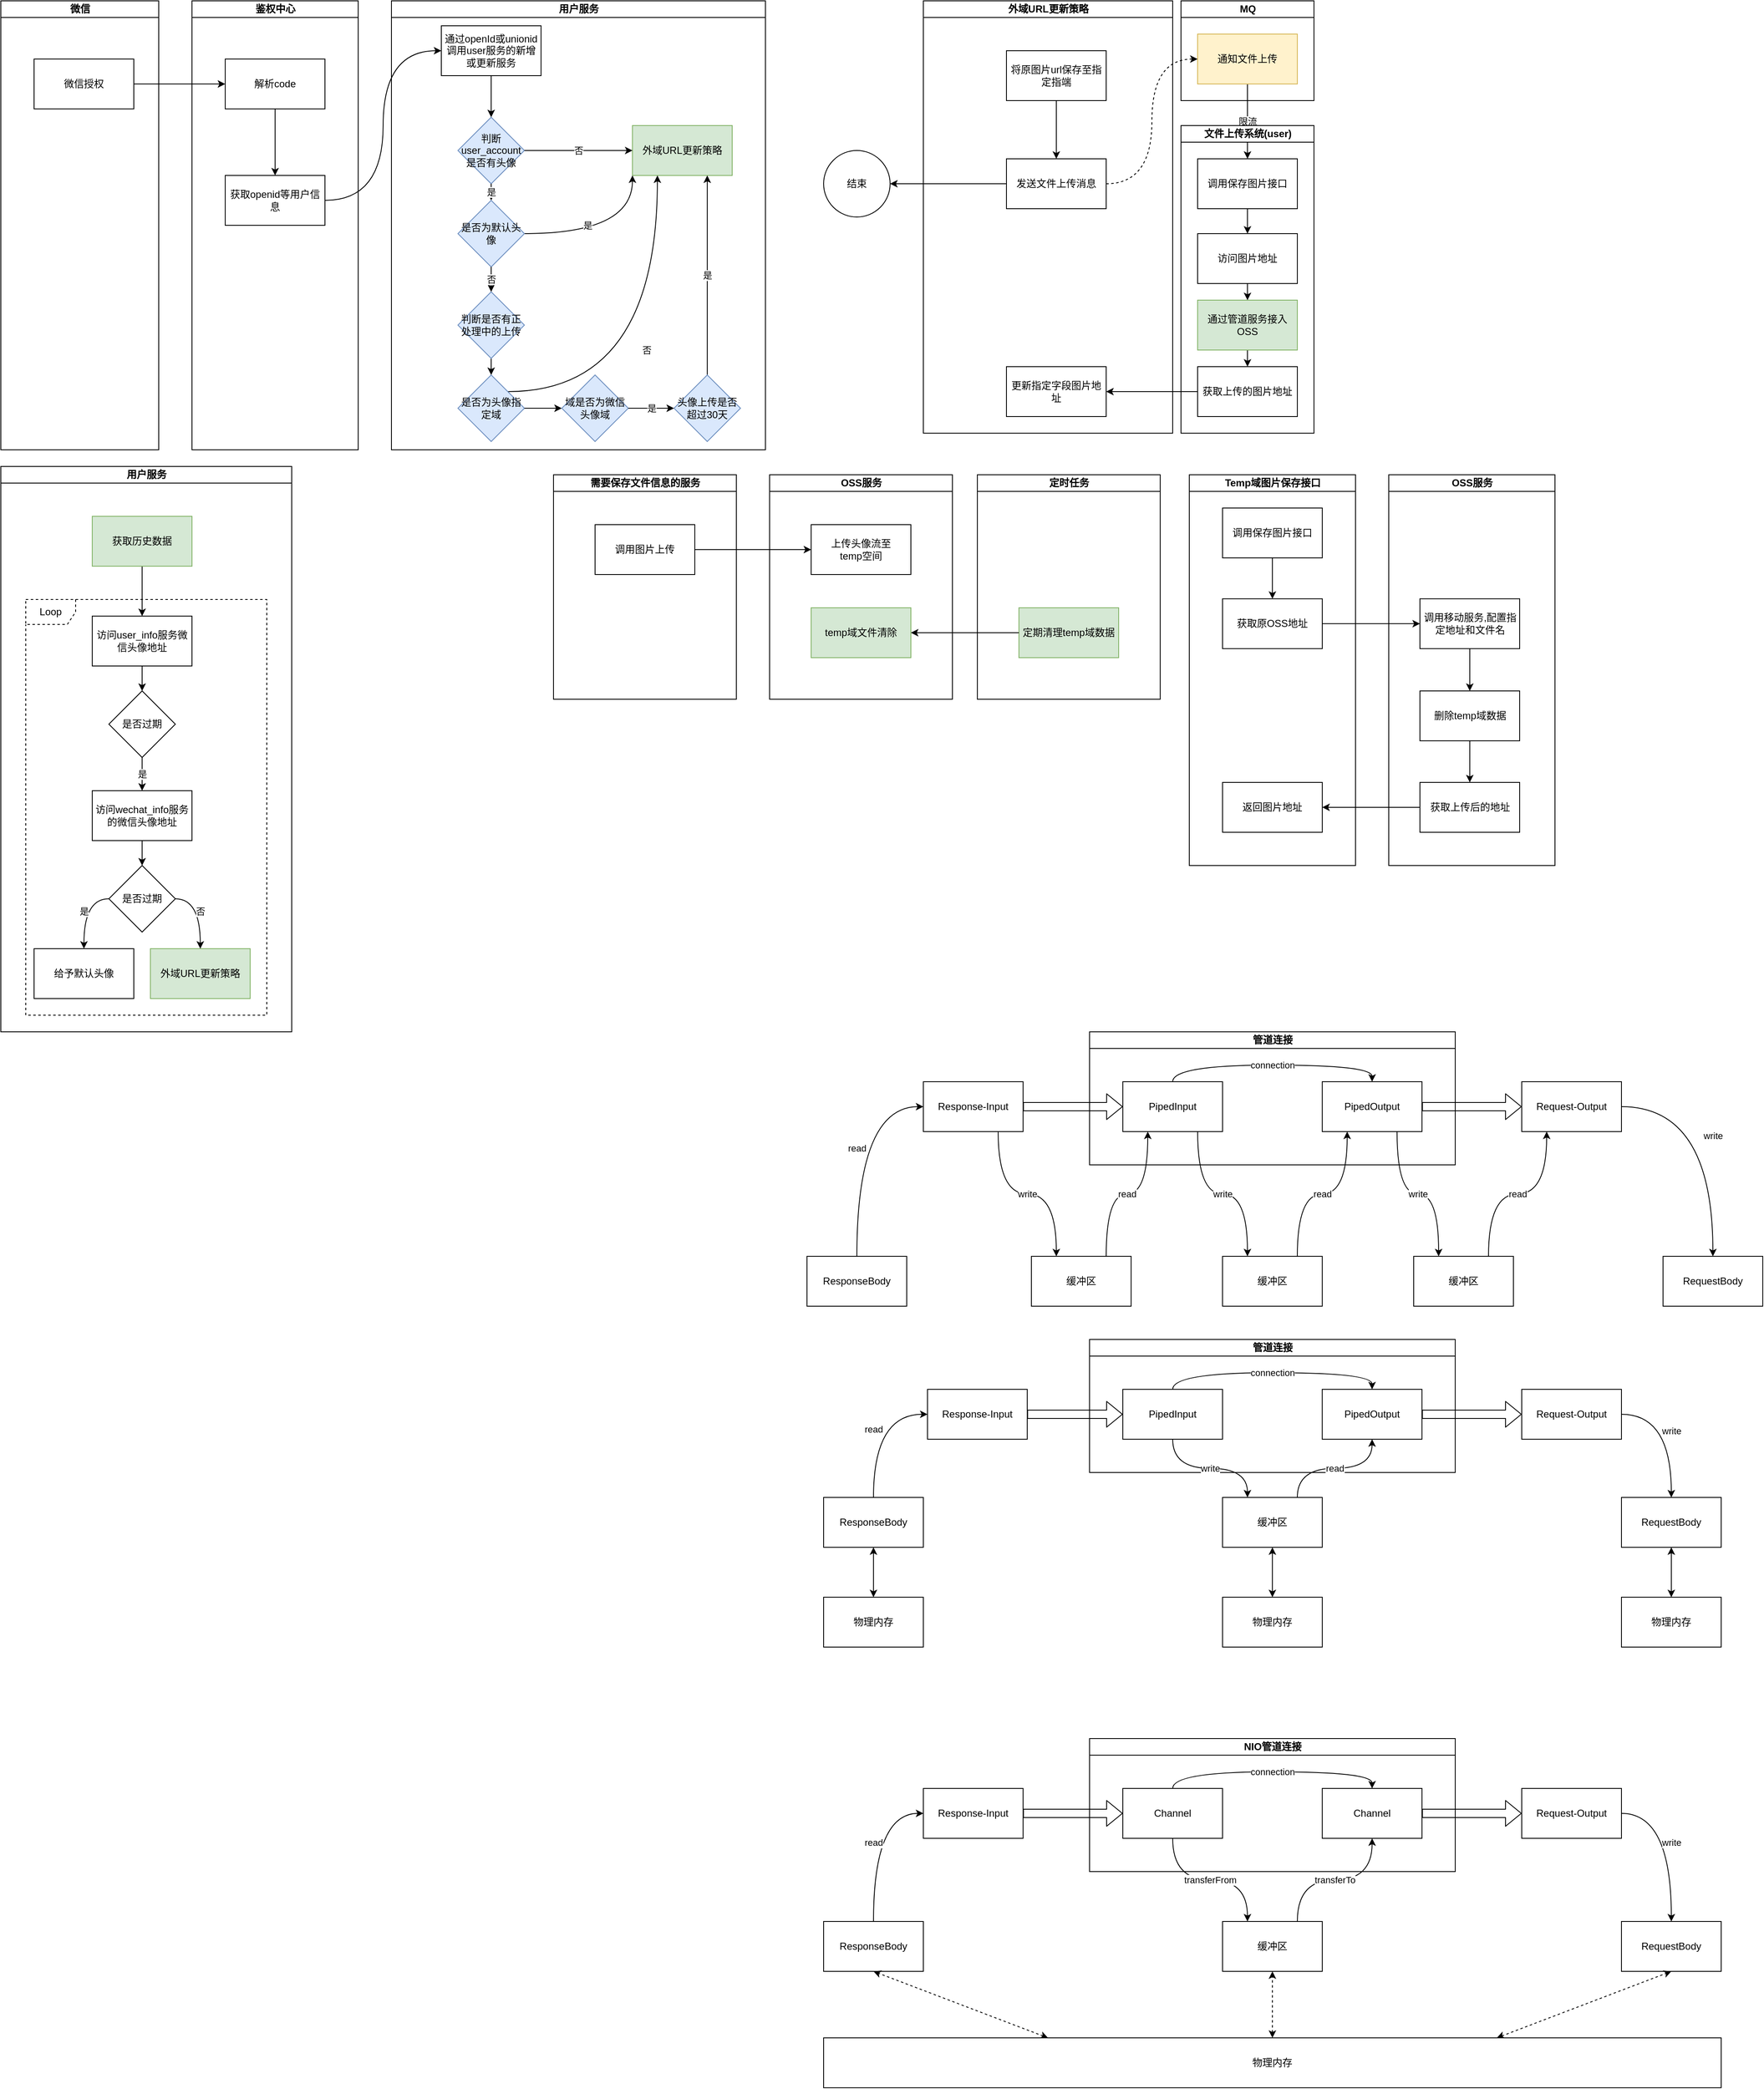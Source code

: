 <mxfile version="12.4.3" type="github" pages="1">
  <diagram id="5QiOQKNCq6tEFeVftK_o" name="第 1 页">
    <mxGraphModel dx="2013" dy="872" grid="1" gridSize="10" guides="1" tooltips="1" connect="1" arrows="1" fold="1" page="1" pageScale="1" pageWidth="1400" pageHeight="850" math="0" shadow="0">
      <root>
        <mxCell id="0"/>
        <mxCell id="1" parent="0"/>
        <mxCell id="8ZZjffh4FhQhodE5l19A-6" style="edgeStyle=orthogonalEdgeStyle;orthogonalLoop=1;jettySize=auto;html=1;exitX=1;exitY=0.5;exitDx=0;exitDy=0;curved=1;" parent="1" source="8ZZjffh4FhQhodE5l19A-4" target="8ZZjffh4FhQhodE5l19A-5" edge="1">
          <mxGeometry relative="1" as="geometry"/>
        </mxCell>
        <mxCell id="8ZZjffh4FhQhodE5l19A-26" value="微信" style="swimlane;html=1;startSize=20;horizontal=1;containerType=tree;" parent="1" vertex="1">
          <mxGeometry x="450" y="70" width="190" height="540" as="geometry"/>
        </mxCell>
        <mxCell id="8ZZjffh4FhQhodE5l19A-4" value="微信授权" style="rounded=0;whiteSpace=wrap;html=1;" parent="8ZZjffh4FhQhodE5l19A-26" vertex="1">
          <mxGeometry x="40" y="70" width="120" height="60" as="geometry"/>
        </mxCell>
        <mxCell id="8ZZjffh4FhQhodE5l19A-27" value="鉴权中心" style="swimlane;html=1;startSize=20;horizontal=1;containerType=tree;" parent="1" vertex="1">
          <mxGeometry x="680" y="70" width="200" height="540" as="geometry"/>
        </mxCell>
        <mxCell id="8ZZjffh4FhQhodE5l19A-5" value="解析code" style="rounded=0;whiteSpace=wrap;html=1;" parent="8ZZjffh4FhQhodE5l19A-27" vertex="1">
          <mxGeometry x="40" y="70" width="120" height="60" as="geometry"/>
        </mxCell>
        <mxCell id="8ZZjffh4FhQhodE5l19A-11" value="获取openid等用户信息" style="rounded=0;whiteSpace=wrap;html=1;" parent="8ZZjffh4FhQhodE5l19A-27" vertex="1">
          <mxGeometry x="40" y="210" width="120" height="60" as="geometry"/>
        </mxCell>
        <mxCell id="8ZZjffh4FhQhodE5l19A-12" value="" style="edgeStyle=orthogonalEdgeStyle;orthogonalLoop=1;jettySize=auto;html=1;curved=1;" parent="8ZZjffh4FhQhodE5l19A-27" source="8ZZjffh4FhQhodE5l19A-5" target="8ZZjffh4FhQhodE5l19A-11" edge="1">
          <mxGeometry relative="1" as="geometry"/>
        </mxCell>
        <mxCell id="8ZZjffh4FhQhodE5l19A-33" value="用户服务" style="swimlane;html=1;startSize=20;horizontal=1;containerType=tree;" parent="1" vertex="1">
          <mxGeometry x="920" y="70" width="450" height="540" as="geometry"/>
        </mxCell>
        <mxCell id="8ZZjffh4FhQhodE5l19A-10" value="通过openId或unionid调用user服务的新增或更新服务" style="rounded=0;whiteSpace=wrap;html=1;" parent="8ZZjffh4FhQhodE5l19A-33" vertex="1">
          <mxGeometry x="60" y="30" width="120" height="60" as="geometry"/>
        </mxCell>
        <mxCell id="8ZZjffh4FhQhodE5l19A-17" value="判断user_account是否有头像" style="rhombus;whiteSpace=wrap;html=1;fillColor=#dae8fc;strokeColor=#6c8ebf;" parent="8ZZjffh4FhQhodE5l19A-33" vertex="1">
          <mxGeometry x="80" y="140" width="80" height="80" as="geometry"/>
        </mxCell>
        <mxCell id="8ZZjffh4FhQhodE5l19A-18" value="" style="edgeStyle=orthogonalEdgeStyle;orthogonalLoop=1;jettySize=auto;html=1;curved=1;" parent="8ZZjffh4FhQhodE5l19A-33" source="8ZZjffh4FhQhodE5l19A-10" target="8ZZjffh4FhQhodE5l19A-17" edge="1">
          <mxGeometry relative="1" as="geometry">
            <mxPoint x="470" y="150" as="sourcePoint"/>
            <mxPoint x="470" y="230" as="targetPoint"/>
          </mxGeometry>
        </mxCell>
        <mxCell id="8ZZjffh4FhQhodE5l19A-19" value="外域URL更新策略" style="rounded=0;whiteSpace=wrap;html=1;fillColor=#d5e8d4;strokeColor=#82b366;" parent="8ZZjffh4FhQhodE5l19A-33" vertex="1">
          <mxGeometry x="290" y="150" width="120" height="60" as="geometry"/>
        </mxCell>
        <mxCell id="8ZZjffh4FhQhodE5l19A-20" value="否" style="edgeStyle=orthogonalEdgeStyle;orthogonalLoop=1;jettySize=auto;html=1;exitX=1;exitY=0.5;exitDx=0;exitDy=0;entryX=0;entryY=0.5;entryDx=0;entryDy=0;curved=1;" parent="8ZZjffh4FhQhodE5l19A-33" source="8ZZjffh4FhQhodE5l19A-17" target="8ZZjffh4FhQhodE5l19A-19" edge="1">
          <mxGeometry relative="1" as="geometry">
            <mxPoint x="580" y="340" as="targetPoint"/>
          </mxGeometry>
        </mxCell>
        <mxCell id="3Gr7L3NR13XdELTnvV_C-3" value="是" style="edgeStyle=orthogonalEdgeStyle;orthogonalLoop=1;jettySize=auto;html=1;curved=1;" edge="1" target="3Gr7L3NR13XdELTnvV_C-4" source="8ZZjffh4FhQhodE5l19A-17" parent="8ZZjffh4FhQhodE5l19A-33">
          <mxGeometry relative="1" as="geometry">
            <mxPoint x="1390" y="120" as="sourcePoint"/>
            <mxPoint x="470" y="230" as="targetPoint"/>
          </mxGeometry>
        </mxCell>
        <mxCell id="3Gr7L3NR13XdELTnvV_C-5" value="是" style="edgeStyle=orthogonalEdgeStyle;orthogonalLoop=1;jettySize=auto;html=1;exitX=1;exitY=0.5;exitDx=0;exitDy=0;entryX=0;entryY=1;entryDx=0;entryDy=0;curved=1;" edge="1" parent="8ZZjffh4FhQhodE5l19A-33" source="3Gr7L3NR13XdELTnvV_C-4" target="8ZZjffh4FhQhodE5l19A-19">
          <mxGeometry x="-0.238" y="10" relative="1" as="geometry">
            <mxPoint as="offset"/>
          </mxGeometry>
        </mxCell>
        <mxCell id="3Gr7L3NR13XdELTnvV_C-4" value="是否为默认头像" style="rhombus;whiteSpace=wrap;html=1;fillColor=#dae8fc;strokeColor=#6c8ebf;" vertex="1" parent="8ZZjffh4FhQhodE5l19A-33">
          <mxGeometry x="80" y="240" width="80" height="80" as="geometry"/>
        </mxCell>
        <mxCell id="3Gr7L3NR13XdELTnvV_C-8" value="否" style="edgeStyle=orthogonalEdgeStyle;curved=1;orthogonalLoop=1;jettySize=auto;html=1;exitX=1;exitY=0;exitDx=0;exitDy=0;entryX=0.25;entryY=1;entryDx=0;entryDy=0;" edge="1" parent="8ZZjffh4FhQhodE5l19A-33" source="3Gr7L3NR13XdELTnvV_C-7" target="8ZZjffh4FhQhodE5l19A-19">
          <mxGeometry x="-0.243" y="50" relative="1" as="geometry">
            <mxPoint as="offset"/>
          </mxGeometry>
        </mxCell>
        <mxCell id="3Gr7L3NR13XdELTnvV_C-7" value="是否为头像指定域" style="rhombus;whiteSpace=wrap;html=1;fillColor=#dae8fc;strokeColor=#6c8ebf;" vertex="1" parent="8ZZjffh4FhQhodE5l19A-33">
          <mxGeometry x="80" y="450" width="80" height="80" as="geometry"/>
        </mxCell>
        <mxCell id="3Gr7L3NR13XdELTnvV_C-9" value="" style="edgeStyle=orthogonalEdgeStyle;orthogonalLoop=1;jettySize=auto;html=1;curved=1;exitX=1;exitY=0.5;exitDx=0;exitDy=0;" edge="1" target="3Gr7L3NR13XdELTnvV_C-10" source="3Gr7L3NR13XdELTnvV_C-7" parent="8ZZjffh4FhQhodE5l19A-33">
          <mxGeometry relative="1" as="geometry">
            <mxPoint x="1390" y="410" as="sourcePoint"/>
            <mxPoint x="470" y="300" as="targetPoint"/>
          </mxGeometry>
        </mxCell>
        <mxCell id="3Gr7L3NR13XdELTnvV_C-10" value="域是否为微信头像域" style="rhombus;whiteSpace=wrap;html=1;fillColor=#dae8fc;strokeColor=#6c8ebf;" vertex="1" parent="8ZZjffh4FhQhodE5l19A-33">
          <mxGeometry x="205" y="450" width="80" height="80" as="geometry"/>
        </mxCell>
        <mxCell id="3Gr7L3NR13XdELTnvV_C-36" value="是" style="edgeStyle=orthogonalEdgeStyle;curved=1;orthogonalLoop=1;jettySize=auto;html=1;exitX=0.5;exitY=0;exitDx=0;exitDy=0;entryX=0.75;entryY=1;entryDx=0;entryDy=0;" edge="1" parent="8ZZjffh4FhQhodE5l19A-33" source="3Gr7L3NR13XdELTnvV_C-34" target="8ZZjffh4FhQhodE5l19A-19">
          <mxGeometry relative="1" as="geometry"/>
        </mxCell>
        <mxCell id="3Gr7L3NR13XdELTnvV_C-34" value="头像上传是否超过30天" style="rhombus;whiteSpace=wrap;html=1;fillColor=#dae8fc;strokeColor=#6c8ebf;" vertex="1" parent="8ZZjffh4FhQhodE5l19A-33">
          <mxGeometry x="340" y="450" width="80" height="80" as="geometry"/>
        </mxCell>
        <mxCell id="3Gr7L3NR13XdELTnvV_C-35" value="是" style="edgeStyle=orthogonalEdgeStyle;orthogonalLoop=1;jettySize=auto;html=1;curved=1;exitX=1;exitY=0.5;exitDx=0;exitDy=0;" edge="1" parent="8ZZjffh4FhQhodE5l19A-33" source="3Gr7L3NR13XdELTnvV_C-10" target="3Gr7L3NR13XdELTnvV_C-34">
          <mxGeometry relative="1" as="geometry">
            <mxPoint x="470" y="410" as="sourcePoint"/>
            <mxPoint x="490" y="410" as="targetPoint"/>
          </mxGeometry>
        </mxCell>
        <mxCell id="3Gr7L3NR13XdELTnvV_C-149" style="edgeStyle=orthogonalEdgeStyle;curved=1;orthogonalLoop=1;jettySize=auto;html=1;exitX=0.5;exitY=1;exitDx=0;exitDy=0;entryX=0.5;entryY=0;entryDx=0;entryDy=0;" edge="1" parent="8ZZjffh4FhQhodE5l19A-33" source="3Gr7L3NR13XdELTnvV_C-146" target="3Gr7L3NR13XdELTnvV_C-7">
          <mxGeometry relative="1" as="geometry"/>
        </mxCell>
        <mxCell id="3Gr7L3NR13XdELTnvV_C-146" value="判断是否有正处理中的上传" style="rhombus;whiteSpace=wrap;html=1;fillColor=#dae8fc;strokeColor=#6c8ebf;" vertex="1" parent="8ZZjffh4FhQhodE5l19A-33">
          <mxGeometry x="80" y="350" width="80" height="80" as="geometry"/>
        </mxCell>
        <mxCell id="3Gr7L3NR13XdELTnvV_C-148" value="否" style="edgeStyle=orthogonalEdgeStyle;orthogonalLoop=1;jettySize=auto;html=1;curved=1;" edge="1" parent="8ZZjffh4FhQhodE5l19A-33" source="3Gr7L3NR13XdELTnvV_C-4" target="3Gr7L3NR13XdELTnvV_C-146">
          <mxGeometry relative="1" as="geometry">
            <mxPoint x="1040.0" y="400.0" as="sourcePoint"/>
            <mxPoint x="1040.0" y="460" as="targetPoint"/>
          </mxGeometry>
        </mxCell>
        <mxCell id="8ZZjffh4FhQhodE5l19A-13" style="edgeStyle=orthogonalEdgeStyle;orthogonalLoop=1;jettySize=auto;html=1;exitX=1;exitY=0.5;exitDx=0;exitDy=0;curved=1;entryX=0;entryY=0.5;entryDx=0;entryDy=0;" parent="1" source="8ZZjffh4FhQhodE5l19A-11" target="8ZZjffh4FhQhodE5l19A-10" edge="1">
          <mxGeometry relative="1" as="geometry"/>
        </mxCell>
        <mxCell id="8ZZjffh4FhQhodE5l19A-45" value="用户服务" style="swimlane;html=1;startSize=20;horizontal=1;containerType=tree;" parent="1" vertex="1">
          <mxGeometry x="450" y="630" width="350" height="680" as="geometry"/>
        </mxCell>
        <mxCell id="8ZZjffh4FhQhodE5l19A-64" value="Loop" style="shape=umlFrame;whiteSpace=wrap;html=1;dashed=1;" parent="8ZZjffh4FhQhodE5l19A-45" vertex="1">
          <mxGeometry x="30" y="160" width="290" height="500" as="geometry"/>
        </mxCell>
        <mxCell id="8ZZjffh4FhQhodE5l19A-50" style="edgeStyle=orthogonalEdgeStyle;curved=1;orthogonalLoop=1;jettySize=auto;html=1;exitX=0.5;exitY=1;exitDx=0;exitDy=0;entryX=0.5;entryY=0;entryDx=0;entryDy=0;" parent="8ZZjffh4FhQhodE5l19A-45" source="8ZZjffh4FhQhodE5l19A-46" target="8ZZjffh4FhQhodE5l19A-47" edge="1">
          <mxGeometry relative="1" as="geometry"/>
        </mxCell>
        <mxCell id="8ZZjffh4FhQhodE5l19A-46" value="获取历史数据" style="rounded=0;whiteSpace=wrap;html=1;fillColor=#d5e8d4;strokeColor=#82b366;" parent="8ZZjffh4FhQhodE5l19A-45" vertex="1">
          <mxGeometry x="110" y="60" width="120" height="60" as="geometry"/>
        </mxCell>
        <mxCell id="8ZZjffh4FhQhodE5l19A-49" style="edgeStyle=orthogonalEdgeStyle;curved=1;orthogonalLoop=1;jettySize=auto;html=1;exitX=0.5;exitY=1;exitDx=0;exitDy=0;entryX=0.5;entryY=0;entryDx=0;entryDy=0;" parent="8ZZjffh4FhQhodE5l19A-45" source="8ZZjffh4FhQhodE5l19A-47" target="8ZZjffh4FhQhodE5l19A-48" edge="1">
          <mxGeometry relative="1" as="geometry"/>
        </mxCell>
        <mxCell id="8ZZjffh4FhQhodE5l19A-47" value="访问user_info服务微信头像地址" style="rounded=0;whiteSpace=wrap;html=1;" parent="8ZZjffh4FhQhodE5l19A-45" vertex="1">
          <mxGeometry x="110" y="180" width="120" height="60" as="geometry"/>
        </mxCell>
        <mxCell id="8ZZjffh4FhQhodE5l19A-75" value="是" style="edgeStyle=orthogonalEdgeStyle;curved=1;orthogonalLoop=1;jettySize=auto;html=1;exitX=0.5;exitY=1;exitDx=0;exitDy=0;entryX=0.5;entryY=0;entryDx=0;entryDy=0;" parent="8ZZjffh4FhQhodE5l19A-45" source="8ZZjffh4FhQhodE5l19A-48" target="8ZZjffh4FhQhodE5l19A-74" edge="1">
          <mxGeometry relative="1" as="geometry"/>
        </mxCell>
        <mxCell id="8ZZjffh4FhQhodE5l19A-48" value="是否过期" style="rhombus;whiteSpace=wrap;html=1;" parent="8ZZjffh4FhQhodE5l19A-45" vertex="1">
          <mxGeometry x="130" y="270" width="80" height="80" as="geometry"/>
        </mxCell>
        <mxCell id="8ZZjffh4FhQhodE5l19A-78" value="是" style="edgeStyle=orthogonalEdgeStyle;curved=1;orthogonalLoop=1;jettySize=auto;html=1;exitX=0;exitY=0.5;exitDx=0;exitDy=0;" parent="8ZZjffh4FhQhodE5l19A-45" source="8ZZjffh4FhQhodE5l19A-71" target="8ZZjffh4FhQhodE5l19A-77" edge="1">
          <mxGeometry relative="1" as="geometry"/>
        </mxCell>
        <mxCell id="8ZZjffh4FhQhodE5l19A-71" value="&lt;span style=&quot;white-space: normal&quot;&gt;是否过期&lt;/span&gt;" style="rhombus;whiteSpace=wrap;html=1;" parent="8ZZjffh4FhQhodE5l19A-45" vertex="1">
          <mxGeometry x="130" y="480" width="80" height="80" as="geometry"/>
        </mxCell>
        <mxCell id="8ZZjffh4FhQhodE5l19A-76" style="edgeStyle=orthogonalEdgeStyle;curved=1;orthogonalLoop=1;jettySize=auto;html=1;exitX=0.5;exitY=1;exitDx=0;exitDy=0;entryX=0.5;entryY=0;entryDx=0;entryDy=0;" parent="8ZZjffh4FhQhodE5l19A-45" source="8ZZjffh4FhQhodE5l19A-74" target="8ZZjffh4FhQhodE5l19A-71" edge="1">
          <mxGeometry relative="1" as="geometry"/>
        </mxCell>
        <mxCell id="8ZZjffh4FhQhodE5l19A-74" value="访问wechat_info服务的微信头像地址" style="rounded=0;whiteSpace=wrap;html=1;" parent="8ZZjffh4FhQhodE5l19A-45" vertex="1">
          <mxGeometry x="110" y="390" width="120" height="60" as="geometry"/>
        </mxCell>
        <mxCell id="8ZZjffh4FhQhodE5l19A-77" value="给予默认头像" style="rounded=0;whiteSpace=wrap;html=1;" parent="8ZZjffh4FhQhodE5l19A-45" vertex="1">
          <mxGeometry x="40" y="580" width="120" height="60" as="geometry"/>
        </mxCell>
        <mxCell id="8ZZjffh4FhQhodE5l19A-80" value="外域URL更新策略" style="rounded=0;whiteSpace=wrap;html=1;fillColor=#d5e8d4;strokeColor=#82b366;" parent="8ZZjffh4FhQhodE5l19A-45" vertex="1">
          <mxGeometry x="180" y="580" width="120" height="60" as="geometry"/>
        </mxCell>
        <mxCell id="8ZZjffh4FhQhodE5l19A-79" value="否" style="edgeStyle=orthogonalEdgeStyle;curved=1;orthogonalLoop=1;jettySize=auto;html=1;exitX=1;exitY=0.5;exitDx=0;exitDy=0;" parent="8ZZjffh4FhQhodE5l19A-45" source="8ZZjffh4FhQhodE5l19A-71" target="8ZZjffh4FhQhodE5l19A-80" edge="1">
          <mxGeometry relative="1" as="geometry"/>
        </mxCell>
        <mxCell id="8ZZjffh4FhQhodE5l19A-86" style="edgeStyle=orthogonalEdgeStyle;curved=1;orthogonalLoop=1;jettySize=auto;html=1;exitX=1;exitY=0.5;exitDx=0;exitDy=0;entryX=0;entryY=0.5;entryDx=0;entryDy=0;" parent="1" source="8ZZjffh4FhQhodE5l19A-82" target="8ZZjffh4FhQhodE5l19A-83" edge="1">
          <mxGeometry relative="1" as="geometry"/>
        </mxCell>
        <mxCell id="8ZZjffh4FhQhodE5l19A-99" value="需要保存文件信息的服务" style="swimlane;html=1;startSize=20;horizontal=1;containerType=tree;" parent="1" vertex="1">
          <mxGeometry x="1115" y="640" width="220" height="270" as="geometry"/>
        </mxCell>
        <mxCell id="8ZZjffh4FhQhodE5l19A-82" value="调用图片上传" style="rounded=0;whiteSpace=wrap;html=1;" parent="8ZZjffh4FhQhodE5l19A-99" vertex="1">
          <mxGeometry x="50" y="60" width="120" height="60" as="geometry"/>
        </mxCell>
        <mxCell id="8ZZjffh4FhQhodE5l19A-100" value="OSS服务" style="swimlane;html=1;startSize=20;horizontal=1;containerType=tree;" parent="1" vertex="1">
          <mxGeometry x="1375" y="640" width="220" height="270" as="geometry"/>
        </mxCell>
        <mxCell id="8ZZjffh4FhQhodE5l19A-83" value="上传头像流至&lt;br&gt;temp空间" style="rounded=0;whiteSpace=wrap;html=1;" parent="8ZZjffh4FhQhodE5l19A-100" vertex="1">
          <mxGeometry x="50" y="60" width="120" height="60" as="geometry"/>
        </mxCell>
        <mxCell id="8ZZjffh4FhQhodE5l19A-103" value="temp域文件清除" style="rounded=0;whiteSpace=wrap;html=1;fillColor=#d5e8d4;strokeColor=#82b366;" parent="8ZZjffh4FhQhodE5l19A-100" vertex="1">
          <mxGeometry x="50" y="160" width="120" height="60" as="geometry"/>
        </mxCell>
        <mxCell id="8ZZjffh4FhQhodE5l19A-101" value="定时任务" style="swimlane;html=1;startSize=20;horizontal=1;containerType=tree;" parent="1" vertex="1">
          <mxGeometry x="1625" y="640" width="220" height="270" as="geometry"/>
        </mxCell>
        <mxCell id="8ZZjffh4FhQhodE5l19A-98" value="定期清理temp域数据" style="rounded=0;whiteSpace=wrap;html=1;fillColor=#d5e8d4;strokeColor=#82b366;" parent="8ZZjffh4FhQhodE5l19A-101" vertex="1">
          <mxGeometry x="50" y="160" width="120" height="60" as="geometry"/>
        </mxCell>
        <mxCell id="8ZZjffh4FhQhodE5l19A-104" style="edgeStyle=orthogonalEdgeStyle;curved=1;orthogonalLoop=1;jettySize=auto;html=1;exitX=0;exitY=0.5;exitDx=0;exitDy=0;entryX=1;entryY=0.5;entryDx=0;entryDy=0;" parent="1" source="8ZZjffh4FhQhodE5l19A-98" target="8ZZjffh4FhQhodE5l19A-103" edge="1">
          <mxGeometry relative="1" as="geometry"/>
        </mxCell>
        <mxCell id="8ZZjffh4FhQhodE5l19A-118" value="write" style="edgeStyle=orthogonalEdgeStyle;curved=1;orthogonalLoop=1;jettySize=auto;html=1;entryX=0.25;entryY=0;entryDx=0;entryDy=0;exitX=0.75;exitY=1;exitDx=0;exitDy=0;" parent="1" source="8ZZjffh4FhQhodE5l19A-105" target="8ZZjffh4FhQhodE5l19A-117" edge="1">
          <mxGeometry relative="1" as="geometry">
            <mxPoint x="1671" y="1420" as="sourcePoint"/>
          </mxGeometry>
        </mxCell>
        <mxCell id="8ZZjffh4FhQhodE5l19A-105" value="Response-Input" style="rounded=0;whiteSpace=wrap;html=1;" parent="1" vertex="1">
          <mxGeometry x="1560" y="1370" width="120" height="60" as="geometry"/>
        </mxCell>
        <mxCell id="8ZZjffh4FhQhodE5l19A-127" value="write" style="edgeStyle=orthogonalEdgeStyle;curved=1;orthogonalLoop=1;jettySize=auto;html=1;exitX=1;exitY=0.5;exitDx=0;exitDy=0;" parent="1" source="8ZZjffh4FhQhodE5l19A-108" target="8ZZjffh4FhQhodE5l19A-126" edge="1">
          <mxGeometry relative="1" as="geometry"/>
        </mxCell>
        <mxCell id="8ZZjffh4FhQhodE5l19A-108" value="Request-Output" style="rounded=0;whiteSpace=wrap;html=1;" parent="1" vertex="1">
          <mxGeometry x="2280" y="1370" width="120" height="60" as="geometry"/>
        </mxCell>
        <mxCell id="8ZZjffh4FhQhodE5l19A-110" value="管道连接" style="swimlane;html=1;startSize=20;horizontal=1;containerType=tree;" parent="1" vertex="1">
          <mxGeometry x="1760" y="1310" width="440" height="160" as="geometry"/>
        </mxCell>
        <mxCell id="8ZZjffh4FhQhodE5l19A-107" value="PipedOutput" style="rounded=0;whiteSpace=wrap;html=1;" parent="8ZZjffh4FhQhodE5l19A-110" vertex="1">
          <mxGeometry x="279.97" y="60" width="120" height="60" as="geometry"/>
        </mxCell>
        <mxCell id="8ZZjffh4FhQhodE5l19A-106" value="PipedInput" style="rounded=0;whiteSpace=wrap;html=1;" parent="8ZZjffh4FhQhodE5l19A-110" vertex="1">
          <mxGeometry x="40.03" y="60" width="120" height="60" as="geometry"/>
        </mxCell>
        <mxCell id="8ZZjffh4FhQhodE5l19A-109" value="connection" style="edgeStyle=orthogonalEdgeStyle;curved=1;orthogonalLoop=1;jettySize=auto;html=1;exitX=0.5;exitY=0;exitDx=0;exitDy=0;entryX=0.5;entryY=0;entryDx=0;entryDy=0;" parent="8ZZjffh4FhQhodE5l19A-110" source="8ZZjffh4FhQhodE5l19A-106" target="8ZZjffh4FhQhodE5l19A-107" edge="1">
          <mxGeometry relative="1" as="geometry"/>
        </mxCell>
        <mxCell id="8ZZjffh4FhQhodE5l19A-116" value="read" style="edgeStyle=orthogonalEdgeStyle;curved=1;orthogonalLoop=1;jettySize=auto;html=1;exitX=0.5;exitY=0;exitDx=0;exitDy=0;entryX=0;entryY=0.5;entryDx=0;entryDy=0;" parent="1" source="8ZZjffh4FhQhodE5l19A-115" target="8ZZjffh4FhQhodE5l19A-105" edge="1">
          <mxGeometry relative="1" as="geometry"/>
        </mxCell>
        <mxCell id="8ZZjffh4FhQhodE5l19A-115" value="ResponseBody" style="rounded=0;whiteSpace=wrap;html=1;" parent="1" vertex="1">
          <mxGeometry x="1420" y="1580" width="120" height="60" as="geometry"/>
        </mxCell>
        <mxCell id="8ZZjffh4FhQhodE5l19A-119" value="read" style="edgeStyle=orthogonalEdgeStyle;curved=1;orthogonalLoop=1;jettySize=auto;html=1;exitX=0.75;exitY=0;exitDx=0;exitDy=0;entryX=0.25;entryY=1;entryDx=0;entryDy=0;" parent="1" source="8ZZjffh4FhQhodE5l19A-117" target="8ZZjffh4FhQhodE5l19A-106" edge="1">
          <mxGeometry relative="1" as="geometry"/>
        </mxCell>
        <mxCell id="8ZZjffh4FhQhodE5l19A-117" value="缓冲区" style="rounded=0;whiteSpace=wrap;html=1;" parent="1" vertex="1">
          <mxGeometry x="1690" y="1580" width="120" height="60" as="geometry"/>
        </mxCell>
        <mxCell id="8ZZjffh4FhQhodE5l19A-122" value="read" style="edgeStyle=orthogonalEdgeStyle;curved=1;orthogonalLoop=1;jettySize=auto;html=1;exitX=0.75;exitY=0;exitDx=0;exitDy=0;entryX=0.25;entryY=1;entryDx=0;entryDy=0;" parent="1" source="8ZZjffh4FhQhodE5l19A-120" target="8ZZjffh4FhQhodE5l19A-107" edge="1">
          <mxGeometry relative="1" as="geometry"/>
        </mxCell>
        <mxCell id="8ZZjffh4FhQhodE5l19A-120" value="缓冲区" style="rounded=0;whiteSpace=wrap;html=1;" parent="1" vertex="1">
          <mxGeometry x="1919.97" y="1580" width="120" height="60" as="geometry"/>
        </mxCell>
        <mxCell id="8ZZjffh4FhQhodE5l19A-121" value="write" style="edgeStyle=orthogonalEdgeStyle;curved=1;orthogonalLoop=1;jettySize=auto;html=1;exitX=0.75;exitY=1;exitDx=0;exitDy=0;entryX=0.25;entryY=0;entryDx=0;entryDy=0;" parent="1" source="8ZZjffh4FhQhodE5l19A-106" target="8ZZjffh4FhQhodE5l19A-120" edge="1">
          <mxGeometry relative="1" as="geometry"/>
        </mxCell>
        <mxCell id="8ZZjffh4FhQhodE5l19A-125" value="read" style="edgeStyle=orthogonalEdgeStyle;curved=1;orthogonalLoop=1;jettySize=auto;html=1;exitX=0.75;exitY=0;exitDx=0;exitDy=0;entryX=0.25;entryY=1;entryDx=0;entryDy=0;" parent="1" source="8ZZjffh4FhQhodE5l19A-123" target="8ZZjffh4FhQhodE5l19A-108" edge="1">
          <mxGeometry relative="1" as="geometry"/>
        </mxCell>
        <mxCell id="8ZZjffh4FhQhodE5l19A-123" value="缓冲区" style="rounded=0;whiteSpace=wrap;html=1;" parent="1" vertex="1">
          <mxGeometry x="2150" y="1580" width="120" height="60" as="geometry"/>
        </mxCell>
        <mxCell id="8ZZjffh4FhQhodE5l19A-124" value="write" style="edgeStyle=orthogonalEdgeStyle;curved=1;orthogonalLoop=1;jettySize=auto;html=1;exitX=0.75;exitY=1;exitDx=0;exitDy=0;entryX=0.25;entryY=0;entryDx=0;entryDy=0;" parent="1" source="8ZZjffh4FhQhodE5l19A-107" target="8ZZjffh4FhQhodE5l19A-123" edge="1">
          <mxGeometry relative="1" as="geometry"/>
        </mxCell>
        <mxCell id="8ZZjffh4FhQhodE5l19A-126" value="RequestBody" style="rounded=0;whiteSpace=wrap;html=1;" parent="1" vertex="1">
          <mxGeometry x="2450" y="1580" width="120" height="60" as="geometry"/>
        </mxCell>
        <mxCell id="8ZZjffh4FhQhodE5l19A-130" value="" style="shape=flexArrow;endArrow=classic;html=1;exitX=1;exitY=0.5;exitDx=0;exitDy=0;" parent="1" source="8ZZjffh4FhQhodE5l19A-105" target="8ZZjffh4FhQhodE5l19A-106" edge="1">
          <mxGeometry width="50" height="50" relative="1" as="geometry">
            <mxPoint x="1590" y="1310" as="sourcePoint"/>
            <mxPoint x="1640" y="1260" as="targetPoint"/>
          </mxGeometry>
        </mxCell>
        <mxCell id="8ZZjffh4FhQhodE5l19A-132" value="" style="shape=flexArrow;endArrow=classic;html=1;exitX=1;exitY=0.5;exitDx=0;exitDy=0;entryX=0;entryY=0.5;entryDx=0;entryDy=0;" parent="1" source="8ZZjffh4FhQhodE5l19A-107" target="8ZZjffh4FhQhodE5l19A-108" edge="1">
          <mxGeometry width="50" height="50" relative="1" as="geometry">
            <mxPoint x="1670" y="1260" as="sourcePoint"/>
            <mxPoint x="1790.03" y="1260" as="targetPoint"/>
          </mxGeometry>
        </mxCell>
        <mxCell id="8ZZjffh4FhQhodE5l19A-134" value="Response-Input" style="rounded=0;whiteSpace=wrap;html=1;" parent="1" vertex="1">
          <mxGeometry x="1565" y="1740" width="120" height="60" as="geometry"/>
        </mxCell>
        <mxCell id="8ZZjffh4FhQhodE5l19A-135" value="write" style="edgeStyle=orthogonalEdgeStyle;curved=1;orthogonalLoop=1;jettySize=auto;html=1;exitX=1;exitY=0.5;exitDx=0;exitDy=0;" parent="1" source="8ZZjffh4FhQhodE5l19A-136" target="8ZZjffh4FhQhodE5l19A-151" edge="1">
          <mxGeometry relative="1" as="geometry"/>
        </mxCell>
        <mxCell id="8ZZjffh4FhQhodE5l19A-136" value="Request-Output" style="rounded=0;whiteSpace=wrap;html=1;" parent="1" vertex="1">
          <mxGeometry x="2280" y="1740" width="120" height="60" as="geometry"/>
        </mxCell>
        <mxCell id="8ZZjffh4FhQhodE5l19A-137" value="管道连接" style="swimlane;html=1;startSize=20;horizontal=1;containerType=tree;" parent="1" vertex="1">
          <mxGeometry x="1759.97" y="1680" width="440" height="160" as="geometry"/>
        </mxCell>
        <mxCell id="8ZZjffh4FhQhodE5l19A-138" value="PipedOutput" style="rounded=0;whiteSpace=wrap;html=1;" parent="8ZZjffh4FhQhodE5l19A-137" vertex="1">
          <mxGeometry x="279.97" y="60" width="120" height="60" as="geometry"/>
        </mxCell>
        <mxCell id="8ZZjffh4FhQhodE5l19A-139" value="PipedInput" style="rounded=0;whiteSpace=wrap;html=1;" parent="8ZZjffh4FhQhodE5l19A-137" vertex="1">
          <mxGeometry x="40.03" y="60" width="120" height="60" as="geometry"/>
        </mxCell>
        <mxCell id="8ZZjffh4FhQhodE5l19A-140" value="connection" style="edgeStyle=orthogonalEdgeStyle;curved=1;orthogonalLoop=1;jettySize=auto;html=1;exitX=0.5;exitY=0;exitDx=0;exitDy=0;entryX=0.5;entryY=0;entryDx=0;entryDy=0;" parent="8ZZjffh4FhQhodE5l19A-137" source="8ZZjffh4FhQhodE5l19A-139" target="8ZZjffh4FhQhodE5l19A-138" edge="1">
          <mxGeometry relative="1" as="geometry"/>
        </mxCell>
        <mxCell id="8ZZjffh4FhQhodE5l19A-141" value="read" style="edgeStyle=orthogonalEdgeStyle;curved=1;orthogonalLoop=1;jettySize=auto;html=1;exitX=0.5;exitY=0;exitDx=0;exitDy=0;entryX=0;entryY=0.5;entryDx=0;entryDy=0;" parent="1" source="8ZZjffh4FhQhodE5l19A-142" target="8ZZjffh4FhQhodE5l19A-134" edge="1">
          <mxGeometry relative="1" as="geometry"/>
        </mxCell>
        <mxCell id="8ZZjffh4FhQhodE5l19A-142" value="ResponseBody" style="rounded=0;whiteSpace=wrap;html=1;" parent="1" vertex="1">
          <mxGeometry x="1440" y="1870" width="120" height="60" as="geometry"/>
        </mxCell>
        <mxCell id="8ZZjffh4FhQhodE5l19A-145" value="read" style="edgeStyle=orthogonalEdgeStyle;curved=1;orthogonalLoop=1;jettySize=auto;html=1;exitX=0.75;exitY=0;exitDx=0;exitDy=0;entryX=0.5;entryY=1;entryDx=0;entryDy=0;" parent="1" source="8ZZjffh4FhQhodE5l19A-146" target="8ZZjffh4FhQhodE5l19A-138" edge="1">
          <mxGeometry relative="1" as="geometry"/>
        </mxCell>
        <mxCell id="8ZZjffh4FhQhodE5l19A-146" value="缓冲区" style="rounded=0;whiteSpace=wrap;html=1;" parent="1" vertex="1">
          <mxGeometry x="1919.98" y="1870" width="120" height="60" as="geometry"/>
        </mxCell>
        <mxCell id="8ZZjffh4FhQhodE5l19A-147" value="write" style="edgeStyle=orthogonalEdgeStyle;curved=1;orthogonalLoop=1;jettySize=auto;html=1;exitX=0.5;exitY=1;exitDx=0;exitDy=0;entryX=0.25;entryY=0;entryDx=0;entryDy=0;" parent="1" source="8ZZjffh4FhQhodE5l19A-139" target="8ZZjffh4FhQhodE5l19A-146" edge="1">
          <mxGeometry relative="1" as="geometry"/>
        </mxCell>
        <mxCell id="8ZZjffh4FhQhodE5l19A-151" value="RequestBody" style="rounded=0;whiteSpace=wrap;html=1;" parent="1" vertex="1">
          <mxGeometry x="2400" y="1870" width="120" height="60" as="geometry"/>
        </mxCell>
        <mxCell id="8ZZjffh4FhQhodE5l19A-152" value="" style="shape=flexArrow;endArrow=classic;html=1;exitX=1;exitY=0.5;exitDx=0;exitDy=0;" parent="1" source="8ZZjffh4FhQhodE5l19A-134" target="8ZZjffh4FhQhodE5l19A-139" edge="1">
          <mxGeometry width="50" height="50" relative="1" as="geometry">
            <mxPoint x="1595" y="1680" as="sourcePoint"/>
            <mxPoint x="1645" y="1630" as="targetPoint"/>
          </mxGeometry>
        </mxCell>
        <mxCell id="8ZZjffh4FhQhodE5l19A-153" value="" style="shape=flexArrow;endArrow=classic;html=1;exitX=1;exitY=0.5;exitDx=0;exitDy=0;entryX=0;entryY=0.5;entryDx=0;entryDy=0;" parent="1" source="8ZZjffh4FhQhodE5l19A-138" target="8ZZjffh4FhQhodE5l19A-136" edge="1">
          <mxGeometry width="50" height="50" relative="1" as="geometry">
            <mxPoint x="1675" y="1630" as="sourcePoint"/>
            <mxPoint x="1795.03" y="1630" as="targetPoint"/>
          </mxGeometry>
        </mxCell>
        <mxCell id="8ZZjffh4FhQhodE5l19A-154" value="物理内存" style="rounded=0;whiteSpace=wrap;html=1;" parent="1" vertex="1">
          <mxGeometry x="1440" y="1990" width="120" height="60" as="geometry"/>
        </mxCell>
        <mxCell id="8ZZjffh4FhQhodE5l19A-155" value="&lt;span style=&quot;white-space: normal&quot;&gt;物理内存&lt;/span&gt;" style="rounded=0;whiteSpace=wrap;html=1;" parent="1" vertex="1">
          <mxGeometry x="1920.01" y="1990" width="120" height="60" as="geometry"/>
        </mxCell>
        <mxCell id="8ZZjffh4FhQhodE5l19A-156" value="&lt;span style=&quot;white-space: normal&quot;&gt;物理内存&lt;/span&gt;" style="rounded=0;whiteSpace=wrap;html=1;" parent="1" vertex="1">
          <mxGeometry x="2400" y="1990" width="120" height="60" as="geometry"/>
        </mxCell>
        <mxCell id="8ZZjffh4FhQhodE5l19A-158" value="" style="endArrow=classic;startArrow=classic;html=1;" parent="1" source="8ZZjffh4FhQhodE5l19A-155" target="8ZZjffh4FhQhodE5l19A-146" edge="1">
          <mxGeometry width="50" height="50" relative="1" as="geometry">
            <mxPoint x="1979.42" y="2030" as="sourcePoint"/>
            <mxPoint x="1979.42" y="1930" as="targetPoint"/>
          </mxGeometry>
        </mxCell>
        <mxCell id="8ZZjffh4FhQhodE5l19A-160" value="" style="endArrow=classic;startArrow=classic;html=1;entryX=0.5;entryY=1;entryDx=0;entryDy=0;" parent="1" source="8ZZjffh4FhQhodE5l19A-156" target="8ZZjffh4FhQhodE5l19A-151" edge="1">
          <mxGeometry width="50" height="50" relative="1" as="geometry">
            <mxPoint x="2289.434" y="2050" as="sourcePoint"/>
            <mxPoint x="2289.416" y="1950" as="targetPoint"/>
          </mxGeometry>
        </mxCell>
        <mxCell id="8ZZjffh4FhQhodE5l19A-161" value="" style="endArrow=classic;startArrow=classic;html=1;entryX=0.5;entryY=1;entryDx=0;entryDy=0;exitX=0.5;exitY=0;exitDx=0;exitDy=0;" parent="1" source="8ZZjffh4FhQhodE5l19A-154" target="8ZZjffh4FhQhodE5l19A-142" edge="1">
          <mxGeometry width="50" height="50" relative="1" as="geometry">
            <mxPoint x="1665" y="2020" as="sourcePoint"/>
            <mxPoint x="1715" y="1970" as="targetPoint"/>
          </mxGeometry>
        </mxCell>
        <mxCell id="8ZZjffh4FhQhodE5l19A-204" value="Response-Input" style="rounded=0;whiteSpace=wrap;html=1;" parent="1" vertex="1">
          <mxGeometry x="1560" y="2220" width="120" height="60" as="geometry"/>
        </mxCell>
        <mxCell id="8ZZjffh4FhQhodE5l19A-205" value="write" style="edgeStyle=orthogonalEdgeStyle;curved=1;orthogonalLoop=1;jettySize=auto;html=1;exitX=1;exitY=0.5;exitDx=0;exitDy=0;" parent="1" source="8ZZjffh4FhQhodE5l19A-206" target="8ZZjffh4FhQhodE5l19A-216" edge="1">
          <mxGeometry relative="1" as="geometry"/>
        </mxCell>
        <mxCell id="8ZZjffh4FhQhodE5l19A-206" value="Request-Output" style="rounded=0;whiteSpace=wrap;html=1;" parent="1" vertex="1">
          <mxGeometry x="2280" y="2220" width="120" height="60" as="geometry"/>
        </mxCell>
        <mxCell id="8ZZjffh4FhQhodE5l19A-207" value="NIO管道连接" style="swimlane;html=1;startSize=20;horizontal=1;containerType=tree;" parent="1" vertex="1">
          <mxGeometry x="1760" y="2160" width="440" height="160" as="geometry"/>
        </mxCell>
        <mxCell id="8ZZjffh4FhQhodE5l19A-208" value="Channel" style="rounded=0;whiteSpace=wrap;html=1;" parent="8ZZjffh4FhQhodE5l19A-207" vertex="1">
          <mxGeometry x="279.97" y="60" width="120" height="60" as="geometry"/>
        </mxCell>
        <mxCell id="8ZZjffh4FhQhodE5l19A-209" value="Channel" style="rounded=0;whiteSpace=wrap;html=1;" parent="8ZZjffh4FhQhodE5l19A-207" vertex="1">
          <mxGeometry x="40" y="60" width="120" height="60" as="geometry"/>
        </mxCell>
        <mxCell id="8ZZjffh4FhQhodE5l19A-210" value="connection" style="edgeStyle=orthogonalEdgeStyle;curved=1;orthogonalLoop=1;jettySize=auto;html=1;exitX=0.5;exitY=0;exitDx=0;exitDy=0;entryX=0.5;entryY=0;entryDx=0;entryDy=0;" parent="8ZZjffh4FhQhodE5l19A-207" source="8ZZjffh4FhQhodE5l19A-209" target="8ZZjffh4FhQhodE5l19A-208" edge="1">
          <mxGeometry relative="1" as="geometry"/>
        </mxCell>
        <mxCell id="8ZZjffh4FhQhodE5l19A-211" value="read" style="edgeStyle=orthogonalEdgeStyle;curved=1;orthogonalLoop=1;jettySize=auto;html=1;exitX=0.5;exitY=0;exitDx=0;exitDy=0;entryX=0;entryY=0.5;entryDx=0;entryDy=0;" parent="1" source="8ZZjffh4FhQhodE5l19A-212" target="8ZZjffh4FhQhodE5l19A-204" edge="1">
          <mxGeometry relative="1" as="geometry"/>
        </mxCell>
        <mxCell id="8ZZjffh4FhQhodE5l19A-212" value="ResponseBody" style="rounded=0;whiteSpace=wrap;html=1;" parent="1" vertex="1">
          <mxGeometry x="1440" y="2380" width="120" height="60" as="geometry"/>
        </mxCell>
        <mxCell id="8ZZjffh4FhQhodE5l19A-213" value="transferTo" style="edgeStyle=orthogonalEdgeStyle;curved=1;orthogonalLoop=1;jettySize=auto;html=1;exitX=0.75;exitY=0;exitDx=0;exitDy=0;entryX=0.5;entryY=1;entryDx=0;entryDy=0;" parent="1" source="8ZZjffh4FhQhodE5l19A-214" target="8ZZjffh4FhQhodE5l19A-208" edge="1">
          <mxGeometry relative="1" as="geometry"/>
        </mxCell>
        <mxCell id="8ZZjffh4FhQhodE5l19A-214" value="缓冲区" style="rounded=0;whiteSpace=wrap;html=1;" parent="1" vertex="1">
          <mxGeometry x="1920" y="2380" width="120" height="60" as="geometry"/>
        </mxCell>
        <mxCell id="8ZZjffh4FhQhodE5l19A-215" value="transferFrom" style="edgeStyle=orthogonalEdgeStyle;curved=1;orthogonalLoop=1;jettySize=auto;html=1;exitX=0.5;exitY=1;exitDx=0;exitDy=0;entryX=0.25;entryY=0;entryDx=0;entryDy=0;" parent="1" source="8ZZjffh4FhQhodE5l19A-209" target="8ZZjffh4FhQhodE5l19A-214" edge="1">
          <mxGeometry relative="1" as="geometry"/>
        </mxCell>
        <mxCell id="8ZZjffh4FhQhodE5l19A-216" value="RequestBody" style="rounded=0;whiteSpace=wrap;html=1;" parent="1" vertex="1">
          <mxGeometry x="2400" y="2380" width="120" height="60" as="geometry"/>
        </mxCell>
        <mxCell id="8ZZjffh4FhQhodE5l19A-217" value="" style="shape=flexArrow;endArrow=classic;html=1;exitX=1;exitY=0.5;exitDx=0;exitDy=0;" parent="1" source="8ZZjffh4FhQhodE5l19A-204" target="8ZZjffh4FhQhodE5l19A-209" edge="1">
          <mxGeometry width="50" height="50" relative="1" as="geometry">
            <mxPoint x="1600" y="2160" as="sourcePoint"/>
            <mxPoint x="1650" y="2110" as="targetPoint"/>
          </mxGeometry>
        </mxCell>
        <mxCell id="8ZZjffh4FhQhodE5l19A-218" value="" style="shape=flexArrow;endArrow=classic;html=1;exitX=1;exitY=0.5;exitDx=0;exitDy=0;entryX=0;entryY=0.5;entryDx=0;entryDy=0;" parent="1" source="8ZZjffh4FhQhodE5l19A-208" target="8ZZjffh4FhQhodE5l19A-206" edge="1">
          <mxGeometry width="50" height="50" relative="1" as="geometry">
            <mxPoint x="1680" y="2110" as="sourcePoint"/>
            <mxPoint x="1800.03" y="2110" as="targetPoint"/>
          </mxGeometry>
        </mxCell>
        <mxCell id="8ZZjffh4FhQhodE5l19A-222" value="" style="endArrow=classic;startArrow=classic;html=1;exitX=0.5;exitY=0;exitDx=0;exitDy=0;dashed=1;" parent="1" source="8ZZjffh4FhQhodE5l19A-226" target="8ZZjffh4FhQhodE5l19A-214" edge="1">
          <mxGeometry width="50" height="50" relative="1" as="geometry">
            <mxPoint x="1989.992" y="2500" as="sourcePoint"/>
            <mxPoint x="1989.41" y="2440" as="targetPoint"/>
          </mxGeometry>
        </mxCell>
        <mxCell id="8ZZjffh4FhQhodE5l19A-223" value="" style="endArrow=classic;startArrow=classic;html=1;entryX=0.5;entryY=1;entryDx=0;entryDy=0;exitX=0.75;exitY=0;exitDx=0;exitDy=0;dashed=1;" parent="1" source="8ZZjffh4FhQhodE5l19A-226" target="8ZZjffh4FhQhodE5l19A-216" edge="1">
          <mxGeometry width="50" height="50" relative="1" as="geometry">
            <mxPoint x="2520" y="2500" as="sourcePoint"/>
            <mxPoint x="2349.416" y="2460" as="targetPoint"/>
          </mxGeometry>
        </mxCell>
        <mxCell id="8ZZjffh4FhQhodE5l19A-224" value="" style="endArrow=classic;startArrow=classic;html=1;entryX=0.5;entryY=1;entryDx=0;entryDy=0;exitX=0.25;exitY=0;exitDx=0;exitDy=0;dashed=1;" parent="1" source="8ZZjffh4FhQhodE5l19A-226" target="8ZZjffh4FhQhodE5l19A-212" edge="1">
          <mxGeometry width="50" height="50" relative="1" as="geometry">
            <mxPoint x="1490.0" y="2500" as="sourcePoint"/>
            <mxPoint x="1705" y="2480" as="targetPoint"/>
          </mxGeometry>
        </mxCell>
        <mxCell id="8ZZjffh4FhQhodE5l19A-226" value="物理内存" style="rounded=0;whiteSpace=wrap;html=1;" parent="1" vertex="1">
          <mxGeometry x="1440" y="2520" width="1080" height="60" as="geometry"/>
        </mxCell>
        <mxCell id="8ZZjffh4FhQhodE5l19A-227" style="edgeStyle=orthogonalEdgeStyle;curved=1;orthogonalLoop=1;jettySize=auto;html=1;exitX=0.5;exitY=1;exitDx=0;exitDy=0;dashed=1;" parent="1" source="8ZZjffh4FhQhodE5l19A-204" target="8ZZjffh4FhQhodE5l19A-204" edge="1">
          <mxGeometry relative="1" as="geometry"/>
        </mxCell>
        <mxCell id="3Gr7L3NR13XdELTnvV_C-47" value="Temp域图片保存接口" style="swimlane;html=1;startSize=20;horizontal=1;containerType=tree;" vertex="1" parent="1">
          <mxGeometry x="1880" y="640" width="200" height="470" as="geometry"/>
        </mxCell>
        <mxCell id="3Gr7L3NR13XdELTnvV_C-48" value="返回图片地址" style="rounded=0;whiteSpace=wrap;html=1;" vertex="1" parent="3Gr7L3NR13XdELTnvV_C-47">
          <mxGeometry x="40" y="370" width="120" height="60" as="geometry"/>
        </mxCell>
        <mxCell id="3Gr7L3NR13XdELTnvV_C-49" value="调用保存图片接口" style="rounded=0;whiteSpace=wrap;html=1;" vertex="1" parent="3Gr7L3NR13XdELTnvV_C-47">
          <mxGeometry x="40" y="40" width="120" height="60" as="geometry"/>
        </mxCell>
        <mxCell id="3Gr7L3NR13XdELTnvV_C-55" value="获取原OSS地址" style="rounded=0;whiteSpace=wrap;html=1;" vertex="1" parent="3Gr7L3NR13XdELTnvV_C-47">
          <mxGeometry x="40" y="149.18" width="120" height="60" as="geometry"/>
        </mxCell>
        <mxCell id="3Gr7L3NR13XdELTnvV_C-56" style="edgeStyle=orthogonalEdgeStyle;curved=1;orthogonalLoop=1;jettySize=auto;html=1;exitX=0.5;exitY=1;exitDx=0;exitDy=0;entryX=0.5;entryY=0;entryDx=0;entryDy=0;" edge="1" parent="3Gr7L3NR13XdELTnvV_C-47" source="3Gr7L3NR13XdELTnvV_C-49" target="3Gr7L3NR13XdELTnvV_C-55">
          <mxGeometry relative="1" as="geometry"/>
        </mxCell>
        <mxCell id="3Gr7L3NR13XdELTnvV_C-51" value="OSS服务" style="swimlane;html=1;startSize=20;horizontal=1;containerType=tree;" vertex="1" parent="1">
          <mxGeometry x="2120" y="640" width="200" height="470" as="geometry"/>
        </mxCell>
        <mxCell id="3Gr7L3NR13XdELTnvV_C-67" style="edgeStyle=orthogonalEdgeStyle;curved=1;orthogonalLoop=1;jettySize=auto;html=1;exitX=0.5;exitY=1;exitDx=0;exitDy=0;entryX=0.5;entryY=0;entryDx=0;entryDy=0;" edge="1" parent="3Gr7L3NR13XdELTnvV_C-51" source="3Gr7L3NR13XdELTnvV_C-52" target="3Gr7L3NR13XdELTnvV_C-65">
          <mxGeometry relative="1" as="geometry"/>
        </mxCell>
        <mxCell id="3Gr7L3NR13XdELTnvV_C-52" value="&lt;span style=&quot;white-space: normal&quot;&gt;删除temp域数据&lt;br&gt;&lt;/span&gt;" style="rounded=0;whiteSpace=wrap;html=1;" vertex="1" parent="3Gr7L3NR13XdELTnvV_C-51">
          <mxGeometry x="37.5" y="260" width="120" height="60" as="geometry"/>
        </mxCell>
        <mxCell id="3Gr7L3NR13XdELTnvV_C-62" style="edgeStyle=orthogonalEdgeStyle;curved=1;orthogonalLoop=1;jettySize=auto;html=1;exitX=0.5;exitY=1;exitDx=0;exitDy=0;entryX=0.5;entryY=0;entryDx=0;entryDy=0;" edge="1" parent="3Gr7L3NR13XdELTnvV_C-51" source="3Gr7L3NR13XdELTnvV_C-59" target="3Gr7L3NR13XdELTnvV_C-52">
          <mxGeometry relative="1" as="geometry"/>
        </mxCell>
        <mxCell id="3Gr7L3NR13XdELTnvV_C-59" value="调用移动服务,配置指定地址和文件名" style="rounded=0;whiteSpace=wrap;html=1;" vertex="1" parent="3Gr7L3NR13XdELTnvV_C-51">
          <mxGeometry x="37.5" y="149.18" width="120" height="60" as="geometry"/>
        </mxCell>
        <mxCell id="3Gr7L3NR13XdELTnvV_C-65" value="获取上传后的地址" style="rounded=0;whiteSpace=wrap;html=1;" vertex="1" parent="3Gr7L3NR13XdELTnvV_C-51">
          <mxGeometry x="37.5" y="370" width="120" height="60" as="geometry"/>
        </mxCell>
        <mxCell id="3Gr7L3NR13XdELTnvV_C-68" style="edgeStyle=orthogonalEdgeStyle;curved=1;orthogonalLoop=1;jettySize=auto;html=1;exitX=0;exitY=0.5;exitDx=0;exitDy=0;entryX=1;entryY=0.5;entryDx=0;entryDy=0;" edge="1" parent="1" source="3Gr7L3NR13XdELTnvV_C-65" target="3Gr7L3NR13XdELTnvV_C-48">
          <mxGeometry relative="1" as="geometry"/>
        </mxCell>
        <mxCell id="3Gr7L3NR13XdELTnvV_C-61" style="edgeStyle=orthogonalEdgeStyle;curved=1;orthogonalLoop=1;jettySize=auto;html=1;exitX=1;exitY=0.5;exitDx=0;exitDy=0;entryX=0;entryY=0.5;entryDx=0;entryDy=0;" edge="1" parent="1" source="3Gr7L3NR13XdELTnvV_C-55" target="3Gr7L3NR13XdELTnvV_C-59">
          <mxGeometry relative="1" as="geometry"/>
        </mxCell>
        <mxCell id="3Gr7L3NR13XdELTnvV_C-107" value="限流" style="edgeStyle=orthogonalEdgeStyle;orthogonalLoop=1;jettySize=auto;html=1;exitX=0.5;exitY=1;exitDx=0;exitDy=0;curved=1;" edge="1" parent="1" source="3Gr7L3NR13XdELTnvV_C-126" target="3Gr7L3NR13XdELTnvV_C-77">
          <mxGeometry relative="1" as="geometry"/>
        </mxCell>
        <mxCell id="3Gr7L3NR13XdELTnvV_C-125" value="MQ" style="swimlane;html=1;startSize=20;horizontal=1;containerType=tree;" vertex="1" parent="1">
          <mxGeometry x="1870.01" y="70" width="160" height="120" as="geometry"/>
        </mxCell>
        <mxCell id="3Gr7L3NR13XdELTnvV_C-126" value="通知文件上传" style="rounded=0;whiteSpace=wrap;html=1;fillColor=#fff2cc;strokeColor=#d6b656;" vertex="1" parent="3Gr7L3NR13XdELTnvV_C-125">
          <mxGeometry x="20" y="40" width="120" height="60" as="geometry"/>
        </mxCell>
        <mxCell id="3Gr7L3NR13XdELTnvV_C-127" value="文件上传系统(user)" style="swimlane;html=1;startSize=20;horizontal=1;containerType=tree;" vertex="1" parent="1">
          <mxGeometry x="1870.01" y="220" width="160" height="370" as="geometry"/>
        </mxCell>
        <mxCell id="3Gr7L3NR13XdELTnvV_C-140" value="获取上传的图片地址" style="rounded=0;whiteSpace=wrap;html=1;" vertex="1" parent="3Gr7L3NR13XdELTnvV_C-127">
          <mxGeometry x="20" y="290" width="120" height="60" as="geometry"/>
        </mxCell>
        <mxCell id="3Gr7L3NR13XdELTnvV_C-77" value="调用保存图片接口" style="rounded=0;whiteSpace=wrap;html=1;" vertex="1" parent="3Gr7L3NR13XdELTnvV_C-127">
          <mxGeometry x="20" y="40" width="120" height="60" as="geometry"/>
        </mxCell>
        <mxCell id="3Gr7L3NR13XdELTnvV_C-78" value="访问图片地址" style="rounded=0;whiteSpace=wrap;html=1;" vertex="1" parent="3Gr7L3NR13XdELTnvV_C-127">
          <mxGeometry x="20" y="130" width="120" height="60" as="geometry"/>
        </mxCell>
        <mxCell id="3Gr7L3NR13XdELTnvV_C-150" style="edgeStyle=orthogonalEdgeStyle;curved=1;orthogonalLoop=1;jettySize=auto;html=1;exitX=0.5;exitY=1;exitDx=0;exitDy=0;entryX=0.5;entryY=0;entryDx=0;entryDy=0;" edge="1" parent="3Gr7L3NR13XdELTnvV_C-127" source="3Gr7L3NR13XdELTnvV_C-86" target="3Gr7L3NR13XdELTnvV_C-140">
          <mxGeometry relative="1" as="geometry"/>
        </mxCell>
        <mxCell id="3Gr7L3NR13XdELTnvV_C-86" value="&lt;span style=&quot;white-space: normal&quot;&gt;通过管道服务接入OSS&lt;br&gt;&lt;/span&gt;" style="rounded=0;whiteSpace=wrap;html=1;fillColor=#d5e8d4;strokeColor=#82b366;" vertex="1" parent="3Gr7L3NR13XdELTnvV_C-127">
          <mxGeometry x="20" y="210" width="120" height="60" as="geometry"/>
        </mxCell>
        <mxCell id="3Gr7L3NR13XdELTnvV_C-79" style="edgeStyle=orthogonalEdgeStyle;curved=1;orthogonalLoop=1;jettySize=auto;html=1;exitX=0.5;exitY=1;exitDx=0;exitDy=0;entryX=0.5;entryY=0;entryDx=0;entryDy=0;" edge="1" parent="3Gr7L3NR13XdELTnvV_C-127" source="3Gr7L3NR13XdELTnvV_C-77" target="3Gr7L3NR13XdELTnvV_C-78">
          <mxGeometry relative="1" as="geometry"/>
        </mxCell>
        <mxCell id="3Gr7L3NR13XdELTnvV_C-100" style="edgeStyle=orthogonalEdgeStyle;curved=1;orthogonalLoop=1;jettySize=auto;html=1;exitX=0.5;exitY=1;exitDx=0;exitDy=0;entryX=0.5;entryY=0;entryDx=0;entryDy=0;" edge="1" parent="3Gr7L3NR13XdELTnvV_C-127" source="3Gr7L3NR13XdELTnvV_C-78" target="3Gr7L3NR13XdELTnvV_C-86">
          <mxGeometry relative="1" as="geometry"/>
        </mxCell>
        <mxCell id="3Gr7L3NR13XdELTnvV_C-106" style="edgeStyle=orthogonalEdgeStyle;orthogonalLoop=1;jettySize=auto;html=1;entryX=0;entryY=0.5;entryDx=0;entryDy=0;curved=1;dashed=1;exitX=1;exitY=0.5;exitDx=0;exitDy=0;" edge="1" parent="1" source="3Gr7L3NR13XdELTnvV_C-136" target="3Gr7L3NR13XdELTnvV_C-126">
          <mxGeometry relative="1" as="geometry">
            <mxPoint x="2000" y="140" as="sourcePoint"/>
          </mxGeometry>
        </mxCell>
        <mxCell id="3Gr7L3NR13XdELTnvV_C-134" value="外域URL更新策略" style="swimlane;html=1;startSize=20;horizontal=1;containerType=tree;" vertex="1" parent="1">
          <mxGeometry x="1560" y="70" width="300" height="520" as="geometry"/>
        </mxCell>
        <mxCell id="3Gr7L3NR13XdELTnvV_C-137" style="edgeStyle=orthogonalEdgeStyle;curved=1;orthogonalLoop=1;jettySize=auto;html=1;exitX=0.5;exitY=1;exitDx=0;exitDy=0;entryX=0.5;entryY=0;entryDx=0;entryDy=0;" edge="1" parent="3Gr7L3NR13XdELTnvV_C-134" source="3Gr7L3NR13XdELTnvV_C-135" target="3Gr7L3NR13XdELTnvV_C-136">
          <mxGeometry relative="1" as="geometry"/>
        </mxCell>
        <mxCell id="3Gr7L3NR13XdELTnvV_C-135" value="将原图片url保存至指定指端" style="rounded=0;whiteSpace=wrap;html=1;" vertex="1" parent="3Gr7L3NR13XdELTnvV_C-134">
          <mxGeometry x="100" y="60" width="120" height="60" as="geometry"/>
        </mxCell>
        <mxCell id="3Gr7L3NR13XdELTnvV_C-136" value="发送文件上传消息" style="rounded=0;whiteSpace=wrap;html=1;" vertex="1" parent="3Gr7L3NR13XdELTnvV_C-134">
          <mxGeometry x="100" y="190" width="120" height="60" as="geometry"/>
        </mxCell>
        <mxCell id="3Gr7L3NR13XdELTnvV_C-142" value="更新指定字段图片地址" style="rounded=0;whiteSpace=wrap;html=1;" vertex="1" parent="3Gr7L3NR13XdELTnvV_C-134">
          <mxGeometry x="100" y="440" width="120" height="60" as="geometry"/>
        </mxCell>
        <mxCell id="3Gr7L3NR13XdELTnvV_C-138" value="结束" style="ellipse;whiteSpace=wrap;html=1;aspect=fixed;" vertex="1" parent="1">
          <mxGeometry x="1440" y="250" width="80" height="80" as="geometry"/>
        </mxCell>
        <mxCell id="3Gr7L3NR13XdELTnvV_C-139" style="edgeStyle=orthogonalEdgeStyle;curved=1;orthogonalLoop=1;jettySize=auto;html=1;exitX=0;exitY=0.5;exitDx=0;exitDy=0;entryX=1;entryY=0.5;entryDx=0;entryDy=0;" edge="1" parent="1" source="3Gr7L3NR13XdELTnvV_C-136" target="3Gr7L3NR13XdELTnvV_C-138">
          <mxGeometry relative="1" as="geometry"/>
        </mxCell>
        <mxCell id="3Gr7L3NR13XdELTnvV_C-143" style="edgeStyle=orthogonalEdgeStyle;curved=1;orthogonalLoop=1;jettySize=auto;html=1;exitX=0;exitY=0.5;exitDx=0;exitDy=0;entryX=1;entryY=0.5;entryDx=0;entryDy=0;" edge="1" parent="1" source="3Gr7L3NR13XdELTnvV_C-140" target="3Gr7L3NR13XdELTnvV_C-142">
          <mxGeometry relative="1" as="geometry"/>
        </mxCell>
      </root>
    </mxGraphModel>
  </diagram>
</mxfile>
